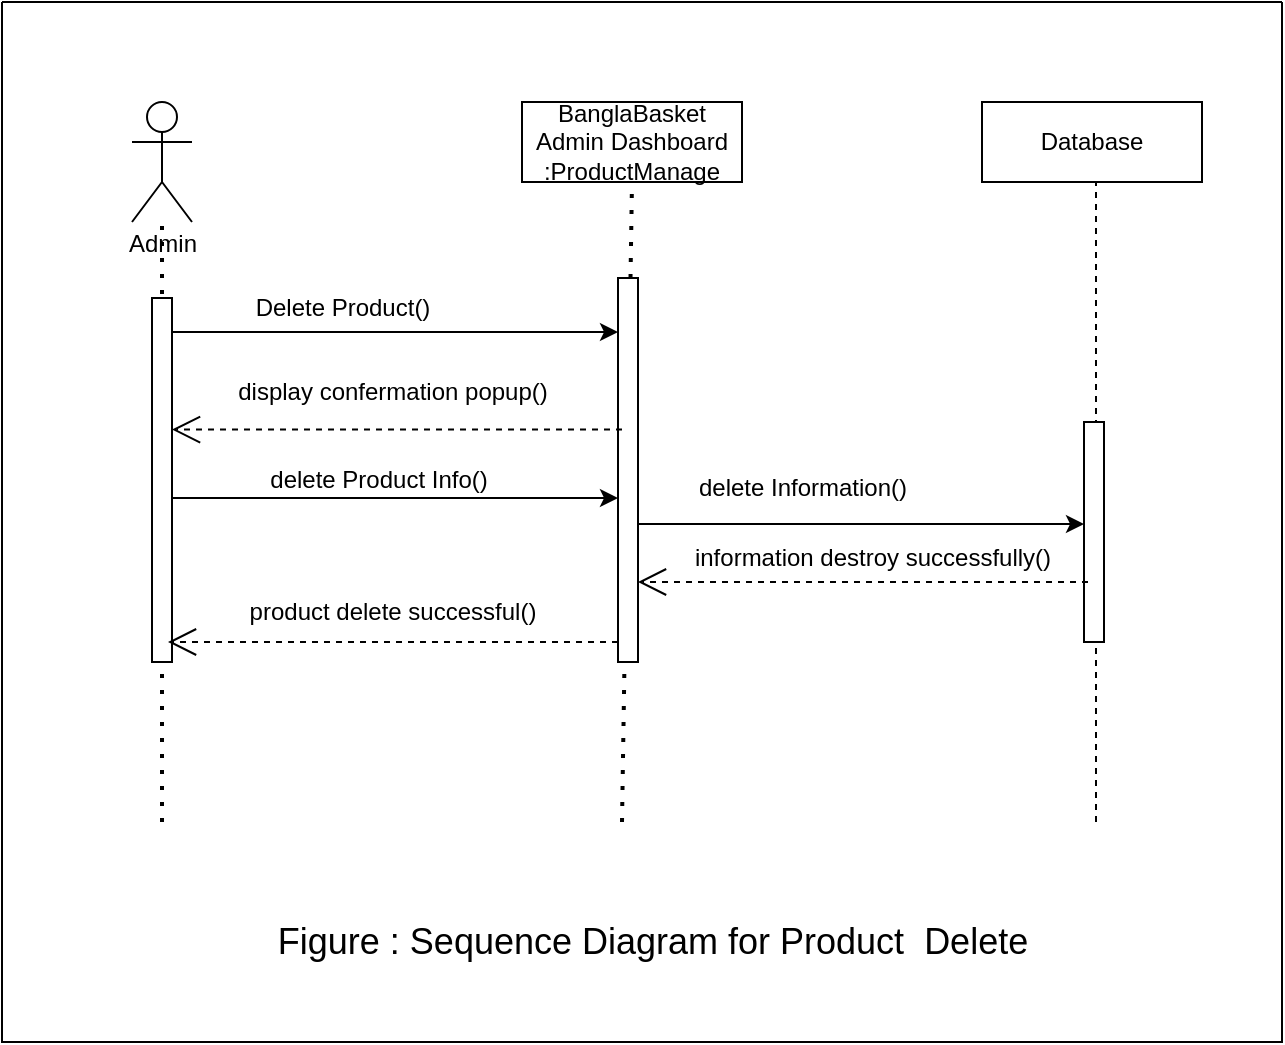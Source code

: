 <mxfile version="21.6.8" type="device">
  <diagram name="Page-1" id="WtNAKnPl5pC0nxU2U06p">
    <mxGraphModel dx="1036" dy="623" grid="1" gridSize="10" guides="1" tooltips="1" connect="1" arrows="1" fold="1" page="1" pageScale="1" pageWidth="850" pageHeight="1100" math="0" shadow="0">
      <root>
        <mxCell id="0" />
        <mxCell id="1" parent="0" />
        <mxCell id="hwOE6IaRO9mPVc5bsvqd-1" value="Admin" style="text;html=1;align=center;verticalAlign=middle;resizable=0;points=[];autosize=1;strokeColor=none;fillColor=none;" parent="1" vertex="1">
          <mxGeometry x="90" y="166" width="60" height="30" as="geometry" />
        </mxCell>
        <mxCell id="hwOE6IaRO9mPVc5bsvqd-2" value="BanglaBasket Admin Dashboard&lt;br&gt;:ProductManage" style="html=1;whiteSpace=wrap;" parent="1" vertex="1">
          <mxGeometry x="300" y="110" width="110" height="40" as="geometry" />
        </mxCell>
        <mxCell id="hwOE6IaRO9mPVc5bsvqd-3" value="Database" style="html=1;whiteSpace=wrap;" parent="1" vertex="1">
          <mxGeometry x="530" y="110" width="110" height="40" as="geometry" />
        </mxCell>
        <mxCell id="hwOE6IaRO9mPVc5bsvqd-4" value="" style="endArrow=none;dashed=1;html=1;strokeWidth=1;rounded=0;entryX=0.5;entryY=1;entryDx=0;entryDy=0;" parent="1" edge="1">
          <mxGeometry width="50" height="50" relative="1" as="geometry">
            <mxPoint x="587" y="470" as="sourcePoint" />
            <mxPoint x="587" y="150" as="targetPoint" />
          </mxGeometry>
        </mxCell>
        <mxCell id="hwOE6IaRO9mPVc5bsvqd-5" value="&lt;font style=&quot;font-size: 18px;&quot;&gt;Figure : Sequence Diagram for Product&amp;nbsp; Delete&lt;/font&gt;" style="text;html=1;align=center;verticalAlign=middle;resizable=0;points=[];autosize=1;strokeColor=none;fillColor=none;" parent="1" vertex="1">
          <mxGeometry x="165" y="510" width="400" height="40" as="geometry" />
        </mxCell>
        <mxCell id="hwOE6IaRO9mPVc5bsvqd-6" value="" style="shape=umlActor;verticalLabelPosition=bottom;verticalAlign=top;html=1;outlineConnect=0;" parent="1" vertex="1">
          <mxGeometry x="105" y="110" width="30" height="60" as="geometry" />
        </mxCell>
        <mxCell id="hwOE6IaRO9mPVc5bsvqd-7" value="" style="endArrow=none;dashed=1;html=1;dashPattern=1 3;strokeWidth=2;rounded=0;" parent="1" target="hwOE6IaRO9mPVc5bsvqd-6" edge="1">
          <mxGeometry width="50" height="50" relative="1" as="geometry">
            <mxPoint x="120" y="470" as="sourcePoint" />
            <mxPoint x="180" y="260" as="targetPoint" />
          </mxGeometry>
        </mxCell>
        <mxCell id="hwOE6IaRO9mPVc5bsvqd-8" value="" style="endArrow=none;dashed=1;html=1;dashPattern=1 3;strokeWidth=2;rounded=0;entryX=0.5;entryY=1;entryDx=0;entryDy=0;" parent="1" target="hwOE6IaRO9mPVc5bsvqd-2" edge="1">
          <mxGeometry width="50" height="50" relative="1" as="geometry">
            <mxPoint x="350" y="470" as="sourcePoint" />
            <mxPoint x="450" y="230" as="targetPoint" />
          </mxGeometry>
        </mxCell>
        <mxCell id="hwOE6IaRO9mPVc5bsvqd-9" style="edgeStyle=elbowEdgeStyle;rounded=0;orthogonalLoop=1;jettySize=auto;html=1;elbow=vertical;curved=0;" parent="1" edge="1">
          <mxGeometry relative="1" as="geometry">
            <mxPoint x="125" y="225" as="sourcePoint" />
            <mxPoint x="348" y="225" as="targetPoint" />
          </mxGeometry>
        </mxCell>
        <mxCell id="hwOE6IaRO9mPVc5bsvqd-10" style="edgeStyle=elbowEdgeStyle;rounded=0;orthogonalLoop=1;jettySize=auto;html=1;elbow=vertical;curved=0;" parent="1" edge="1">
          <mxGeometry relative="1" as="geometry">
            <mxPoint x="125" y="308" as="sourcePoint" />
            <mxPoint x="348" y="308" as="targetPoint" />
          </mxGeometry>
        </mxCell>
        <mxCell id="hwOE6IaRO9mPVc5bsvqd-11" value="" style="html=1;points=[];perimeter=orthogonalPerimeter;outlineConnect=0;targetShapes=umlLifeline;portConstraint=eastwest;newEdgeStyle={&quot;edgeStyle&quot;:&quot;elbowEdgeStyle&quot;,&quot;elbow&quot;:&quot;vertical&quot;,&quot;curved&quot;:0,&quot;rounded&quot;:0};" parent="1" vertex="1">
          <mxGeometry x="115" y="208" width="10" height="182" as="geometry" />
        </mxCell>
        <mxCell id="hwOE6IaRO9mPVc5bsvqd-12" style="edgeStyle=elbowEdgeStyle;rounded=0;orthogonalLoop=1;jettySize=auto;html=1;elbow=vertical;curved=0;" parent="1" edge="1">
          <mxGeometry relative="1" as="geometry">
            <mxPoint x="358" y="321" as="sourcePoint" />
            <mxPoint x="581" y="321" as="targetPoint" />
          </mxGeometry>
        </mxCell>
        <mxCell id="hwOE6IaRO9mPVc5bsvqd-13" value="" style="html=1;points=[];perimeter=orthogonalPerimeter;outlineConnect=0;targetShapes=umlLifeline;portConstraint=eastwest;newEdgeStyle={&quot;edgeStyle&quot;:&quot;elbowEdgeStyle&quot;,&quot;elbow&quot;:&quot;vertical&quot;,&quot;curved&quot;:0,&quot;rounded&quot;:0};" parent="1" vertex="1">
          <mxGeometry x="348" y="198" width="10" height="192" as="geometry" />
        </mxCell>
        <mxCell id="hwOE6IaRO9mPVc5bsvqd-14" value="Delete Product()" style="text;html=1;align=center;verticalAlign=middle;resizable=0;points=[];autosize=1;strokeColor=none;fillColor=none;" parent="1" vertex="1">
          <mxGeometry x="155" y="198" width="110" height="30" as="geometry" />
        </mxCell>
        <mxCell id="hwOE6IaRO9mPVc5bsvqd-15" value="" style="endArrow=open;endSize=12;dashed=1;html=1;rounded=0;exitX=0.2;exitY=0.9;exitDx=0;exitDy=0;exitPerimeter=0;" parent="1" edge="1">
          <mxGeometry width="160" relative="1" as="geometry">
            <mxPoint x="350" y="273.8" as="sourcePoint" />
            <mxPoint x="125" y="273.8" as="targetPoint" />
          </mxGeometry>
        </mxCell>
        <mxCell id="hwOE6IaRO9mPVc5bsvqd-16" value="display confermation popup()" style="text;html=1;align=center;verticalAlign=middle;resizable=0;points=[];autosize=1;strokeColor=none;fillColor=none;" parent="1" vertex="1">
          <mxGeometry x="145" y="240" width="180" height="30" as="geometry" />
        </mxCell>
        <mxCell id="hwOE6IaRO9mPVc5bsvqd-17" value="delete Product Info()" style="text;html=1;align=center;verticalAlign=middle;resizable=0;points=[];autosize=1;strokeColor=none;fillColor=none;" parent="1" vertex="1">
          <mxGeometry x="163" y="284" width="130" height="30" as="geometry" />
        </mxCell>
        <mxCell id="hwOE6IaRO9mPVc5bsvqd-18" value="" style="html=1;points=[];perimeter=orthogonalPerimeter;outlineConnect=0;targetShapes=umlLifeline;portConstraint=eastwest;newEdgeStyle={&quot;edgeStyle&quot;:&quot;elbowEdgeStyle&quot;,&quot;elbow&quot;:&quot;vertical&quot;,&quot;curved&quot;:0,&quot;rounded&quot;:0};" parent="1" vertex="1">
          <mxGeometry x="581" y="270" width="10" height="110" as="geometry" />
        </mxCell>
        <mxCell id="hwOE6IaRO9mPVc5bsvqd-19" value="delete Information()" style="text;html=1;align=center;verticalAlign=middle;resizable=0;points=[];autosize=1;strokeColor=none;fillColor=none;" parent="1" vertex="1">
          <mxGeometry x="375" y="288" width="130" height="30" as="geometry" />
        </mxCell>
        <mxCell id="hwOE6IaRO9mPVc5bsvqd-20" value="" style="endArrow=open;endSize=12;dashed=1;html=1;rounded=0;exitX=0.2;exitY=0.9;exitDx=0;exitDy=0;exitPerimeter=0;" parent="1" edge="1">
          <mxGeometry width="160" relative="1" as="geometry">
            <mxPoint x="583" y="350.0" as="sourcePoint" />
            <mxPoint x="358" y="350.0" as="targetPoint" />
          </mxGeometry>
        </mxCell>
        <mxCell id="hwOE6IaRO9mPVc5bsvqd-21" value="information destroy successfully()" style="text;html=1;align=center;verticalAlign=middle;resizable=0;points=[];autosize=1;strokeColor=none;fillColor=none;" parent="1" vertex="1">
          <mxGeometry x="375" y="323" width="200" height="30" as="geometry" />
        </mxCell>
        <mxCell id="hwOE6IaRO9mPVc5bsvqd-22" value="" style="endArrow=open;endSize=12;dashed=1;html=1;rounded=0;exitX=0.2;exitY=0.9;exitDx=0;exitDy=0;exitPerimeter=0;" parent="1" edge="1">
          <mxGeometry width="160" relative="1" as="geometry">
            <mxPoint x="348" y="380.0" as="sourcePoint" />
            <mxPoint x="123" y="380.0" as="targetPoint" />
          </mxGeometry>
        </mxCell>
        <mxCell id="hwOE6IaRO9mPVc5bsvqd-23" value="product delete successful()" style="text;html=1;align=center;verticalAlign=middle;resizable=0;points=[];autosize=1;strokeColor=none;fillColor=none;" parent="1" vertex="1">
          <mxGeometry x="150" y="350" width="170" height="30" as="geometry" />
        </mxCell>
        <mxCell id="pYrh-dhbvGTSRAtghM_r-1" value="" style="swimlane;startSize=0;" vertex="1" parent="1">
          <mxGeometry x="40" y="60" width="640" height="520" as="geometry" />
        </mxCell>
      </root>
    </mxGraphModel>
  </diagram>
</mxfile>
